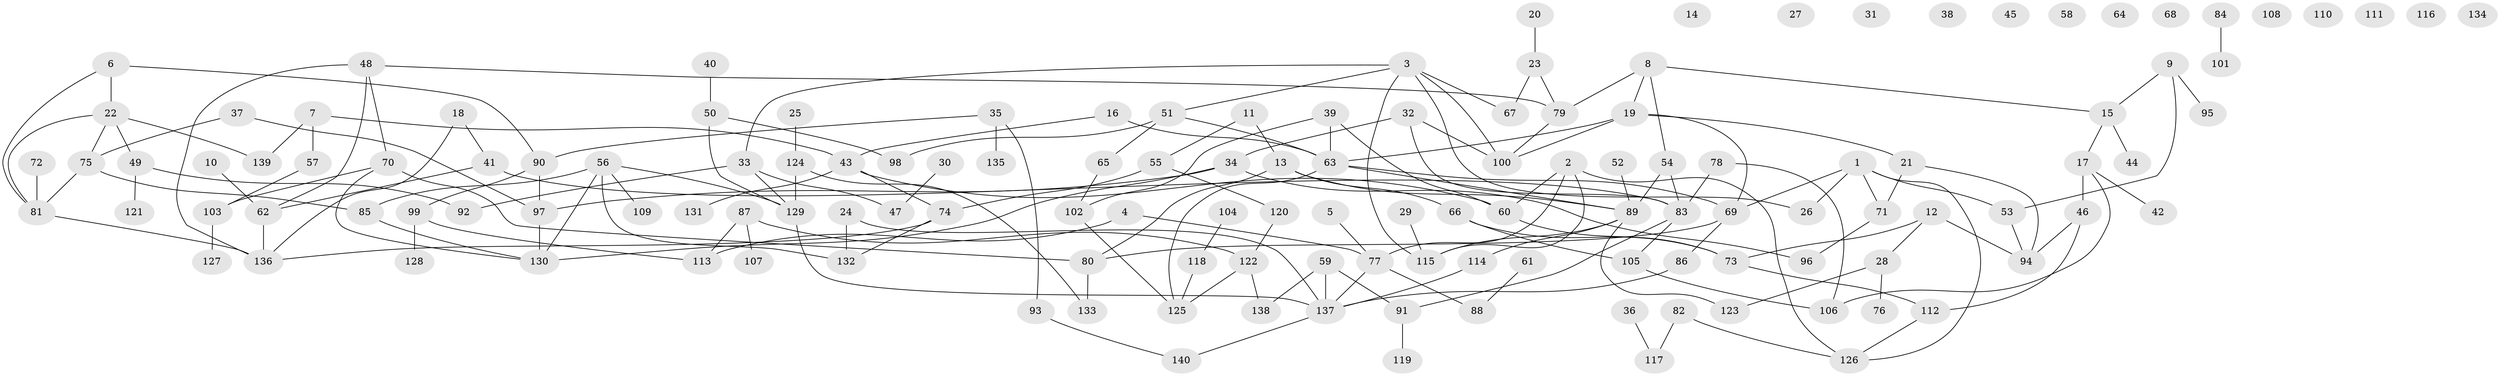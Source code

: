 // Generated by graph-tools (version 1.1) at 2025/49/03/09/25 03:49:09]
// undirected, 140 vertices, 183 edges
graph export_dot {
graph [start="1"]
  node [color=gray90,style=filled];
  1;
  2;
  3;
  4;
  5;
  6;
  7;
  8;
  9;
  10;
  11;
  12;
  13;
  14;
  15;
  16;
  17;
  18;
  19;
  20;
  21;
  22;
  23;
  24;
  25;
  26;
  27;
  28;
  29;
  30;
  31;
  32;
  33;
  34;
  35;
  36;
  37;
  38;
  39;
  40;
  41;
  42;
  43;
  44;
  45;
  46;
  47;
  48;
  49;
  50;
  51;
  52;
  53;
  54;
  55;
  56;
  57;
  58;
  59;
  60;
  61;
  62;
  63;
  64;
  65;
  66;
  67;
  68;
  69;
  70;
  71;
  72;
  73;
  74;
  75;
  76;
  77;
  78;
  79;
  80;
  81;
  82;
  83;
  84;
  85;
  86;
  87;
  88;
  89;
  90;
  91;
  92;
  93;
  94;
  95;
  96;
  97;
  98;
  99;
  100;
  101;
  102;
  103;
  104;
  105;
  106;
  107;
  108;
  109;
  110;
  111;
  112;
  113;
  114;
  115;
  116;
  117;
  118;
  119;
  120;
  121;
  122;
  123;
  124;
  125;
  126;
  127;
  128;
  129;
  130;
  131;
  132;
  133;
  134;
  135;
  136;
  137;
  138;
  139;
  140;
  1 -- 26;
  1 -- 53;
  1 -- 69;
  1 -- 71;
  1 -- 126;
  2 -- 60;
  2 -- 77;
  2 -- 115;
  2 -- 126;
  3 -- 26;
  3 -- 33;
  3 -- 51;
  3 -- 67;
  3 -- 100;
  3 -- 115;
  4 -- 77;
  4 -- 113;
  5 -- 77;
  6 -- 22;
  6 -- 81;
  6 -- 90;
  7 -- 43;
  7 -- 57;
  7 -- 139;
  8 -- 15;
  8 -- 19;
  8 -- 54;
  8 -- 79;
  9 -- 15;
  9 -- 53;
  9 -- 95;
  10 -- 62;
  11 -- 13;
  11 -- 55;
  12 -- 28;
  12 -- 73;
  12 -- 94;
  13 -- 66;
  13 -- 80;
  13 -- 89;
  15 -- 17;
  15 -- 44;
  16 -- 43;
  16 -- 63;
  17 -- 42;
  17 -- 46;
  17 -- 106;
  18 -- 41;
  18 -- 136;
  19 -- 21;
  19 -- 63;
  19 -- 69;
  19 -- 100;
  20 -- 23;
  21 -- 71;
  21 -- 94;
  22 -- 49;
  22 -- 75;
  22 -- 81;
  22 -- 139;
  23 -- 67;
  23 -- 79;
  24 -- 132;
  24 -- 137;
  25 -- 124;
  28 -- 76;
  28 -- 123;
  29 -- 115;
  30 -- 47;
  32 -- 34;
  32 -- 83;
  32 -- 100;
  33 -- 47;
  33 -- 92;
  33 -- 129;
  34 -- 96;
  34 -- 97;
  34 -- 130;
  35 -- 90;
  35 -- 93;
  35 -- 135;
  36 -- 117;
  37 -- 75;
  37 -- 97;
  39 -- 60;
  39 -- 63;
  39 -- 102;
  40 -- 50;
  41 -- 62;
  41 -- 83;
  43 -- 60;
  43 -- 74;
  43 -- 131;
  46 -- 94;
  46 -- 112;
  48 -- 62;
  48 -- 70;
  48 -- 79;
  48 -- 136;
  49 -- 92;
  49 -- 121;
  50 -- 98;
  50 -- 129;
  51 -- 63;
  51 -- 65;
  51 -- 98;
  52 -- 89;
  53 -- 94;
  54 -- 83;
  54 -- 89;
  55 -- 74;
  55 -- 120;
  56 -- 85;
  56 -- 109;
  56 -- 129;
  56 -- 130;
  56 -- 132;
  57 -- 103;
  59 -- 91;
  59 -- 137;
  59 -- 138;
  60 -- 73;
  61 -- 88;
  62 -- 136;
  63 -- 69;
  63 -- 89;
  63 -- 125;
  65 -- 102;
  66 -- 73;
  66 -- 105;
  69 -- 80;
  69 -- 86;
  70 -- 80;
  70 -- 103;
  70 -- 130;
  71 -- 96;
  72 -- 81;
  73 -- 112;
  74 -- 132;
  74 -- 136;
  75 -- 81;
  75 -- 85;
  77 -- 88;
  77 -- 137;
  78 -- 83;
  78 -- 106;
  79 -- 100;
  80 -- 133;
  81 -- 136;
  82 -- 117;
  82 -- 126;
  83 -- 91;
  83 -- 105;
  84 -- 101;
  85 -- 130;
  86 -- 137;
  87 -- 107;
  87 -- 113;
  87 -- 122;
  89 -- 114;
  89 -- 115;
  89 -- 123;
  90 -- 97;
  90 -- 99;
  91 -- 119;
  93 -- 140;
  97 -- 130;
  99 -- 113;
  99 -- 128;
  102 -- 125;
  103 -- 127;
  104 -- 118;
  105 -- 106;
  112 -- 126;
  114 -- 137;
  118 -- 125;
  120 -- 122;
  122 -- 125;
  122 -- 138;
  124 -- 129;
  124 -- 133;
  129 -- 137;
  137 -- 140;
}
